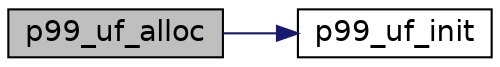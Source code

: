 digraph "p99_uf_alloc"
{
 // LATEX_PDF_SIZE
  edge [fontname="Helvetica",fontsize="14",labelfontname="Helvetica",labelfontsize="14"];
  node [fontname="Helvetica",fontsize="14",shape=record];
  rankdir="LR";
  Node1 [label="p99_uf_alloc",height=0.2,width=0.4,color="black", fillcolor="grey75", style="filled", fontcolor="black",tooltip="Allocate an new UF data structure."];
  Node1 -> Node2 [color="midnightblue",fontsize="14",style="solid",fontname="Helvetica"];
  Node2 [label="p99_uf_init",height=0.2,width=0.4,color="black", fillcolor="white", style="filled",URL="$p99__uf_8h_a1ee45c57b221af0b3e0527f57f9c0db6.html#a1ee45c57b221af0b3e0527f57f9c0db6",tooltip="Initialize the UF data structure to all singletons, that is everybody is root and the size of the set..."];
}
